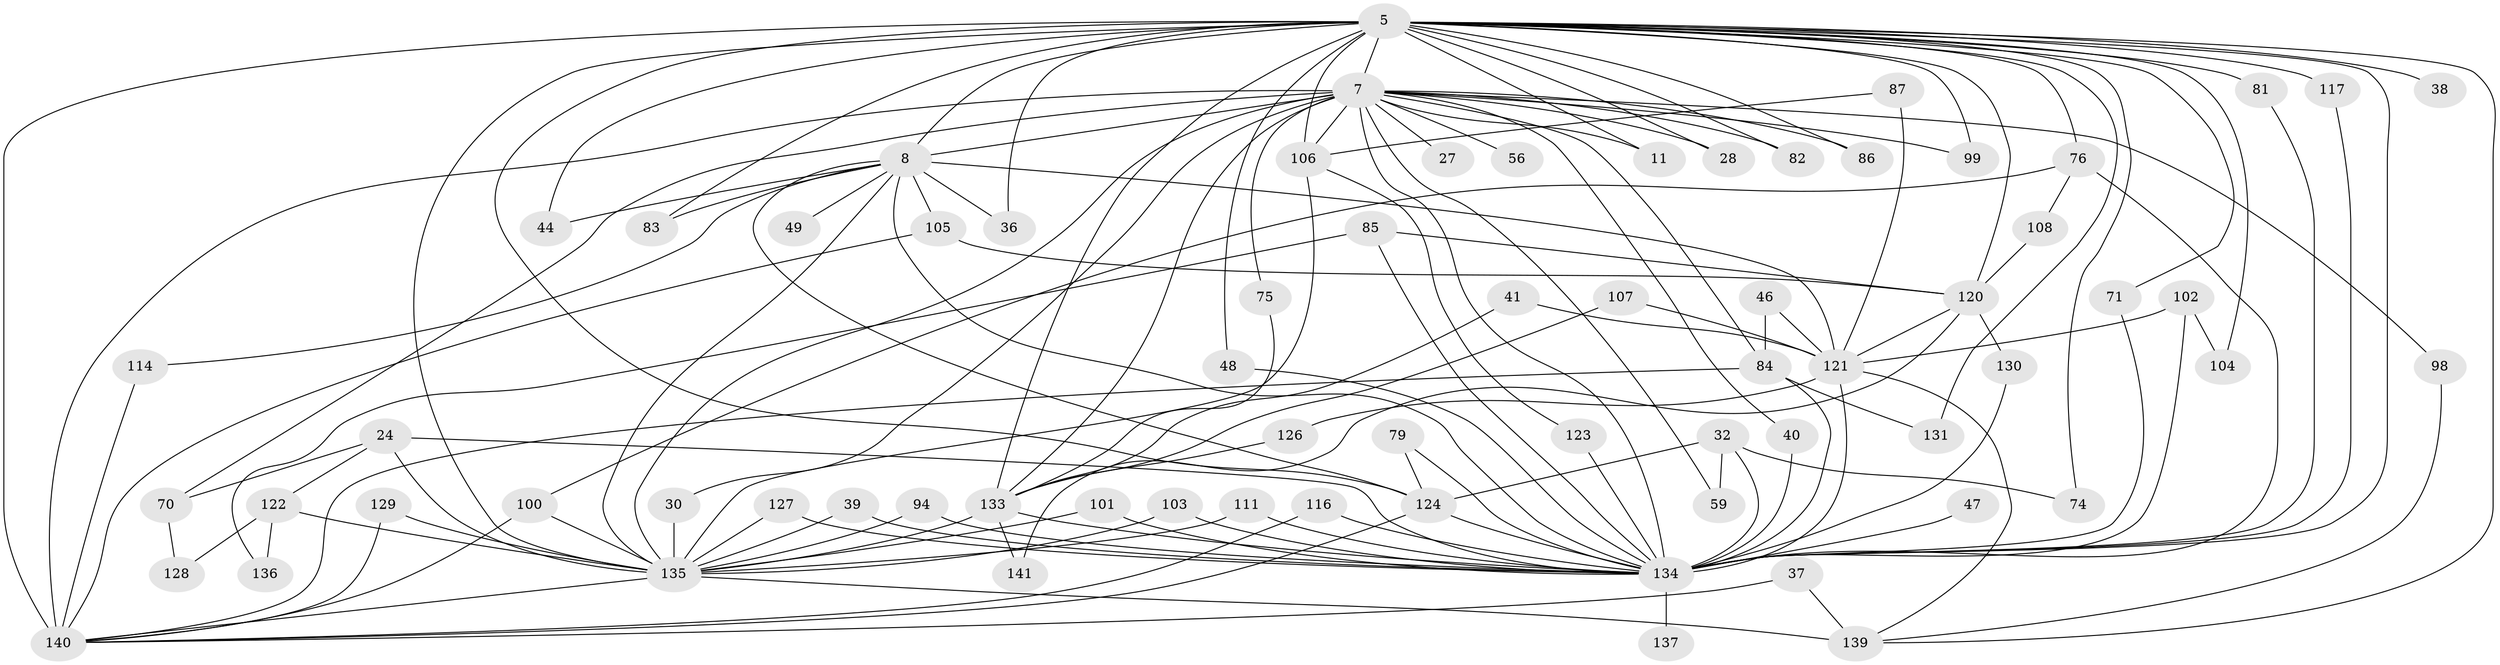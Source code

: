 // original degree distribution, {20: 0.02127659574468085, 34: 0.0070921985815602835, 15: 0.028368794326241134, 26: 0.0070921985815602835, 22: 0.0070921985815602835, 30: 0.0070921985815602835, 2: 0.5460992907801419, 12: 0.0070921985815602835, 5: 0.0425531914893617, 6: 0.04964539007092199, 4: 0.07801418439716312, 8: 0.014184397163120567, 3: 0.1773049645390071, 9: 0.0070921985815602835}
// Generated by graph-tools (version 1.1) at 2025/46/03/09/25 04:46:43]
// undirected, 70 vertices, 143 edges
graph export_dot {
graph [start="1"]
  node [color=gray90,style=filled];
  5 [super="+3"];
  7 [super="+2+4"];
  8 [super="+6"];
  11;
  24 [super="+18"];
  27;
  28;
  30 [super="+22"];
  32 [super="+15"];
  36;
  37;
  38;
  39;
  40;
  41;
  44;
  46;
  47;
  48;
  49;
  56;
  59;
  70 [super="+45"];
  71;
  74;
  75;
  76 [super="+63"];
  79;
  81;
  82;
  83;
  84 [super="+35+67"];
  85 [super="+69"];
  86;
  87;
  94;
  98;
  99 [super="+73+91"];
  100 [super="+78"];
  101;
  102 [super="+68"];
  103;
  104;
  105 [super="+80"];
  106 [super="+88+93"];
  107;
  108;
  111;
  114;
  116;
  117 [super="+95"];
  120 [super="+42+53"];
  121 [super="+96+77"];
  122 [super="+90"];
  123;
  124 [super="+113+109"];
  126 [super="+25"];
  127 [super="+125"];
  128;
  129;
  130;
  131;
  133 [super="+110+65+33"];
  134 [super="+97+10+9"];
  135 [super="+132+72"];
  136;
  137;
  139 [super="+31+62"];
  140 [super="+52+118+138"];
  141;
  5 -- 7 [weight=6];
  5 -- 8 [weight=4];
  5 -- 28;
  5 -- 38 [weight=2];
  5 -- 44;
  5 -- 71;
  5 -- 81;
  5 -- 82;
  5 -- 86;
  5 -- 131;
  5 -- 134 [weight=7];
  5 -- 99 [weight=2];
  5 -- 11;
  5 -- 74;
  5 -- 83;
  5 -- 36;
  5 -- 104;
  5 -- 48;
  5 -- 117 [weight=2];
  5 -- 76;
  5 -- 139 [weight=2];
  5 -- 140 [weight=6];
  5 -- 120 [weight=3];
  5 -- 133 [weight=3];
  5 -- 106 [weight=2];
  5 -- 124;
  5 -- 135 [weight=2];
  7 -- 8 [weight=6];
  7 -- 11;
  7 -- 27 [weight=2];
  7 -- 28;
  7 -- 56 [weight=2];
  7 -- 59;
  7 -- 75;
  7 -- 82;
  7 -- 86;
  7 -- 98;
  7 -- 99 [weight=2];
  7 -- 40;
  7 -- 70 [weight=2];
  7 -- 135 [weight=5];
  7 -- 30;
  7 -- 84;
  7 -- 140 [weight=3];
  7 -- 106 [weight=2];
  7 -- 134 [weight=10];
  7 -- 133;
  8 -- 49 [weight=2];
  8 -- 114;
  8 -- 36;
  8 -- 44;
  8 -- 83;
  8 -- 121 [weight=2];
  8 -- 105;
  8 -- 134 [weight=6];
  8 -- 124 [weight=2];
  8 -- 135;
  24 -- 70;
  24 -- 122;
  24 -- 134 [weight=3];
  24 -- 135;
  30 -- 135 [weight=2];
  32 -- 74;
  32 -- 59;
  32 -- 134 [weight=3];
  32 -- 124;
  37 -- 139;
  37 -- 140;
  39 -- 134;
  39 -- 135;
  40 -- 134;
  41 -- 133;
  41 -- 121;
  46 -- 84;
  46 -- 121;
  47 -- 134;
  48 -- 134;
  70 -- 128;
  71 -- 134;
  75 -- 133;
  76 -- 108;
  76 -- 100;
  76 -- 134 [weight=3];
  79 -- 124;
  79 -- 134;
  81 -- 134;
  84 -- 131;
  84 -- 134 [weight=2];
  84 -- 140;
  85 -- 136;
  85 -- 120;
  85 -- 134 [weight=2];
  87 -- 121;
  87 -- 106;
  94 -- 135;
  94 -- 134;
  98 -- 139;
  100 -- 135;
  100 -- 140;
  101 -- 135;
  101 -- 134;
  102 -- 104;
  102 -- 121;
  102 -- 134 [weight=2];
  103 -- 135;
  103 -- 134;
  105 -- 120;
  105 -- 140;
  106 -- 123;
  106 -- 135 [weight=2];
  107 -- 133;
  107 -- 121;
  108 -- 120;
  111 -- 135;
  111 -- 134;
  114 -- 140;
  116 -- 140;
  116 -- 134;
  117 -- 134;
  120 -- 130;
  120 -- 141;
  120 -- 121;
  121 -- 139;
  121 -- 126;
  121 -- 134 [weight=4];
  122 -- 128;
  122 -- 136;
  122 -- 135 [weight=2];
  123 -- 134;
  124 -- 134 [weight=2];
  124 -- 140;
  126 -- 133;
  127 -- 134 [weight=2];
  127 -- 135;
  129 -- 135;
  129 -- 140;
  130 -- 134;
  133 -- 141;
  133 -- 134;
  133 -- 135 [weight=2];
  134 -- 137;
  135 -- 139 [weight=3];
  135 -- 140;
}
